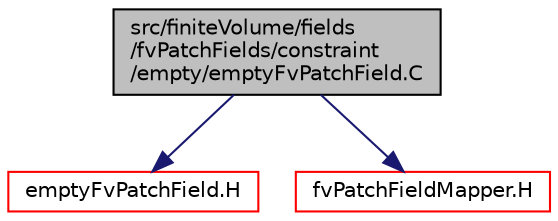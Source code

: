 digraph "src/finiteVolume/fields/fvPatchFields/constraint/empty/emptyFvPatchField.C"
{
  bgcolor="transparent";
  edge [fontname="Helvetica",fontsize="10",labelfontname="Helvetica",labelfontsize="10"];
  node [fontname="Helvetica",fontsize="10",shape=record];
  Node0 [label="src/finiteVolume/fields\l/fvPatchFields/constraint\l/empty/emptyFvPatchField.C",height=0.2,width=0.4,color="black", fillcolor="grey75", style="filled", fontcolor="black"];
  Node0 -> Node1 [color="midnightblue",fontsize="10",style="solid",fontname="Helvetica"];
  Node1 [label="emptyFvPatchField.H",height=0.2,width=0.4,color="red",URL="$a01751.html"];
  Node0 -> Node207 [color="midnightblue",fontsize="10",style="solid",fontname="Helvetica"];
  Node207 [label="fvPatchFieldMapper.H",height=0.2,width=0.4,color="red",URL="$a02630.html"];
}
